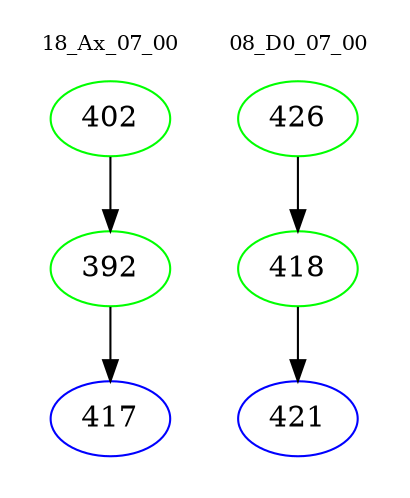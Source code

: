 digraph{
subgraph cluster_0 {
color = white
label = "18_Ax_07_00";
fontsize=10;
T0_402 [label="402", color="green"]
T0_402 -> T0_392 [color="black"]
T0_392 [label="392", color="green"]
T0_392 -> T0_417 [color="black"]
T0_417 [label="417", color="blue"]
}
subgraph cluster_1 {
color = white
label = "08_D0_07_00";
fontsize=10;
T1_426 [label="426", color="green"]
T1_426 -> T1_418 [color="black"]
T1_418 [label="418", color="green"]
T1_418 -> T1_421 [color="black"]
T1_421 [label="421", color="blue"]
}
}
